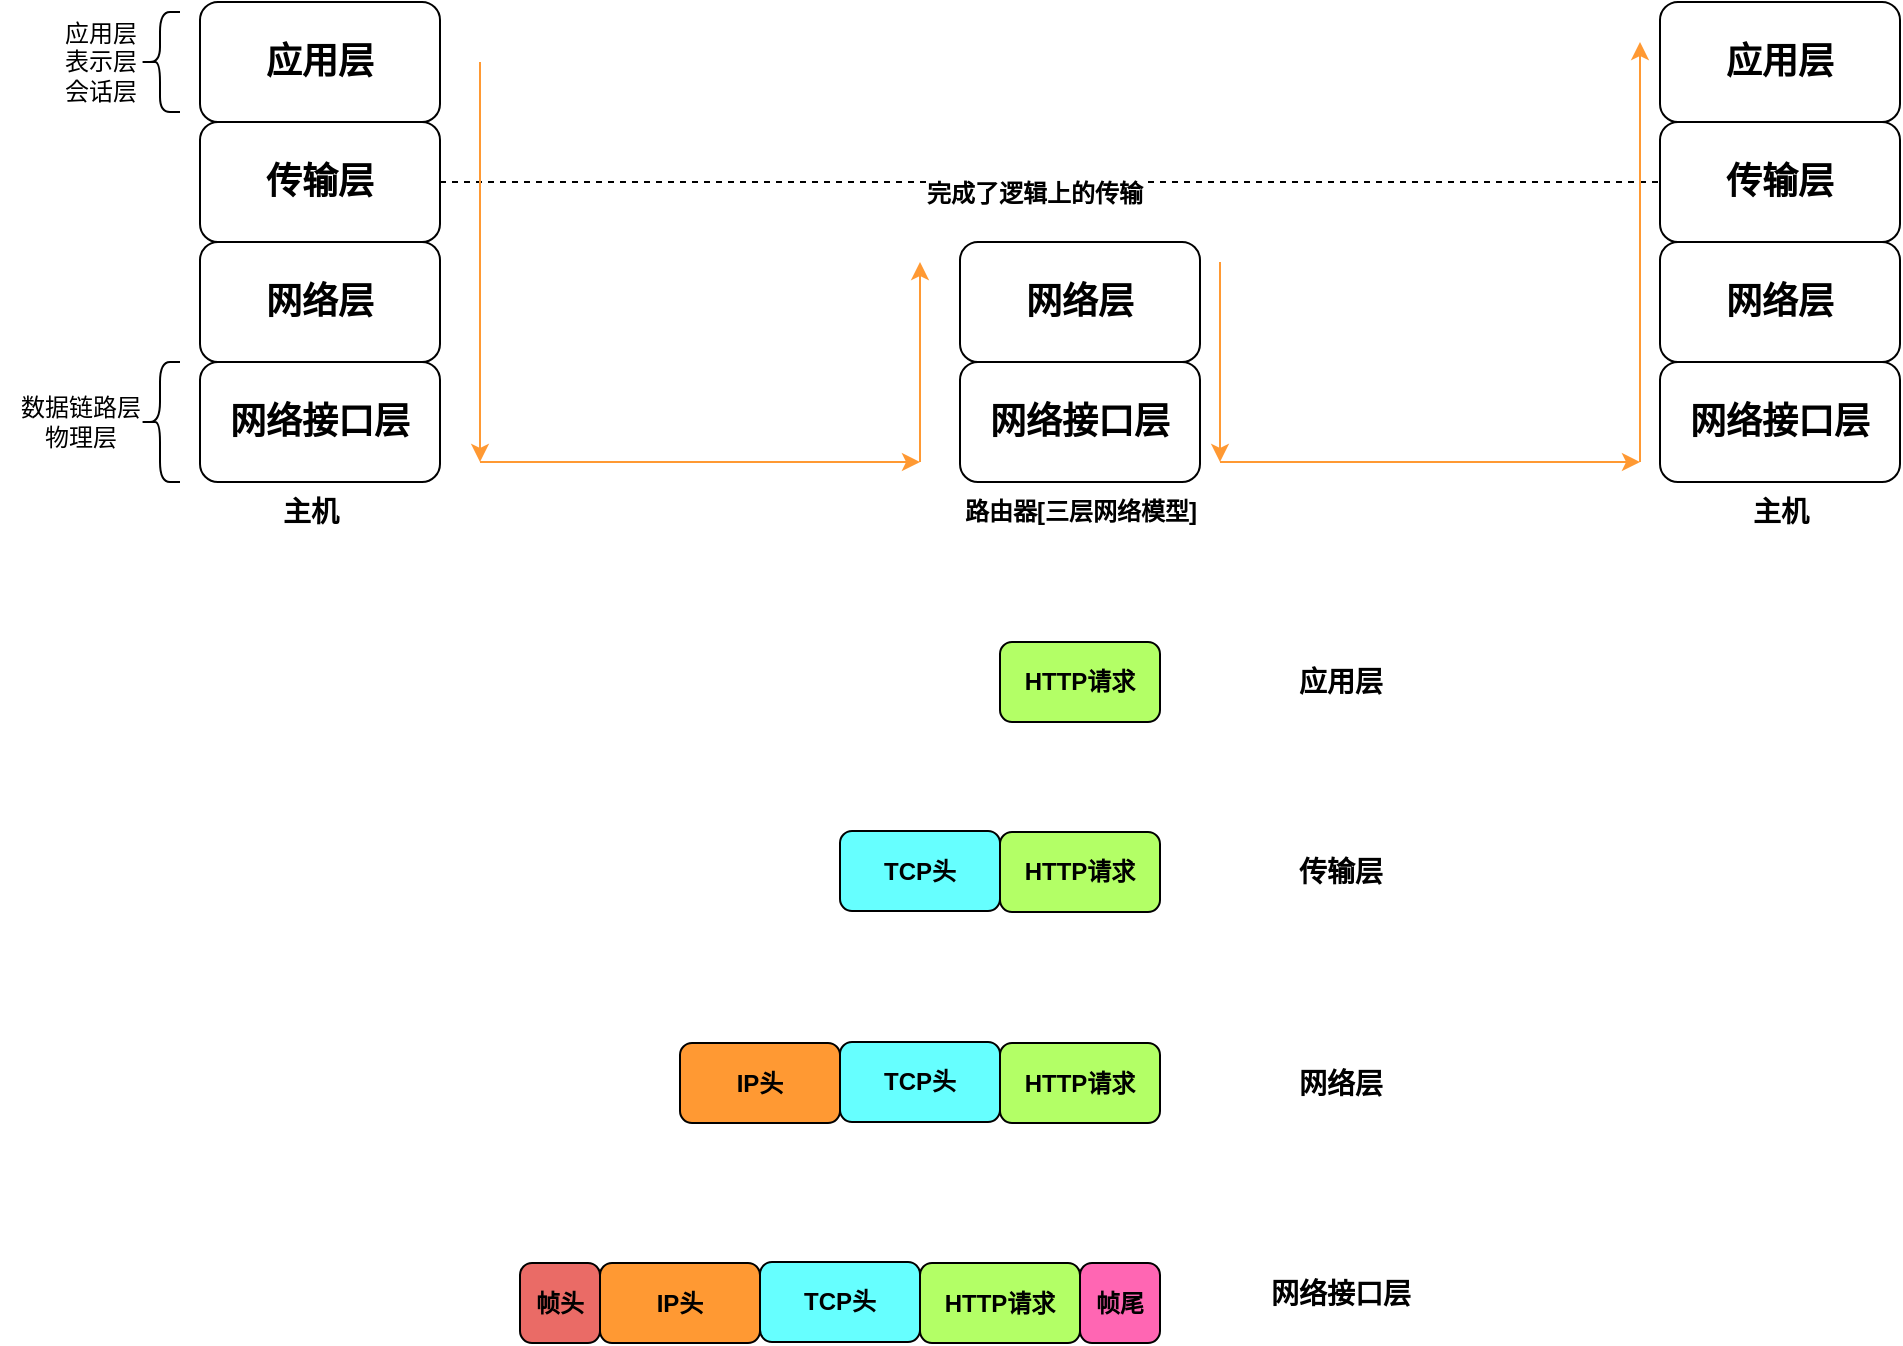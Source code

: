 <mxfile version="24.7.10">
  <diagram name="第 1 页" id="VIN2z_2Q6eXUdQAWVIkF">
    <mxGraphModel dx="1290" dy="541" grid="1" gridSize="10" guides="1" tooltips="1" connect="1" arrows="1" fold="1" page="1" pageScale="1" pageWidth="827" pageHeight="1169" math="0" shadow="0">
      <root>
        <mxCell id="0" />
        <mxCell id="1" parent="0" />
        <mxCell id="0BwrC1VPoH0T5kkHzl9E-11" value="" style="group" vertex="1" connectable="0" parent="1">
          <mxGeometry x="60" y="150" width="70" height="60" as="geometry" />
        </mxCell>
        <mxCell id="0BwrC1VPoH0T5kkHzl9E-9" value="" style="shape=curlyBracket;whiteSpace=wrap;html=1;rounded=1;labelPosition=left;verticalLabelPosition=middle;align=right;verticalAlign=middle;" vertex="1" parent="0BwrC1VPoH0T5kkHzl9E-11">
          <mxGeometry x="50" y="5" width="20" height="50" as="geometry" />
        </mxCell>
        <mxCell id="0BwrC1VPoH0T5kkHzl9E-10" value="应用层&lt;br&gt;表示层&lt;br&gt;会话层" style="text;html=1;align=center;verticalAlign=middle;resizable=0;points=[];autosize=1;strokeColor=none;fillColor=none;" vertex="1" parent="0BwrC1VPoH0T5kkHzl9E-11">
          <mxGeometry width="60" height="60" as="geometry" />
        </mxCell>
        <mxCell id="0BwrC1VPoH0T5kkHzl9E-12" value="" style="group" vertex="1" connectable="0" parent="1">
          <mxGeometry x="40" y="330" width="90" height="60" as="geometry" />
        </mxCell>
        <mxCell id="0BwrC1VPoH0T5kkHzl9E-7" value="" style="shape=curlyBracket;whiteSpace=wrap;html=1;rounded=1;labelPosition=left;verticalLabelPosition=middle;align=right;verticalAlign=middle;" vertex="1" parent="0BwrC1VPoH0T5kkHzl9E-12">
          <mxGeometry x="70" width="20" height="60" as="geometry" />
        </mxCell>
        <mxCell id="0BwrC1VPoH0T5kkHzl9E-8" value="数据链路层&lt;br&gt;物理层" style="text;html=1;align=center;verticalAlign=middle;resizable=0;points=[];autosize=1;strokeColor=none;fillColor=none;" vertex="1" parent="0BwrC1VPoH0T5kkHzl9E-12">
          <mxGeometry y="10" width="80" height="40" as="geometry" />
        </mxCell>
        <mxCell id="0BwrC1VPoH0T5kkHzl9E-33" value="" style="group" vertex="1" connectable="0" parent="1">
          <mxGeometry x="140" y="150" width="120" height="270" as="geometry" />
        </mxCell>
        <mxCell id="0BwrC1VPoH0T5kkHzl9E-13" value="" style="group" vertex="1" connectable="0" parent="0BwrC1VPoH0T5kkHzl9E-33">
          <mxGeometry width="120" height="240" as="geometry" />
        </mxCell>
        <mxCell id="0BwrC1VPoH0T5kkHzl9E-2" value="&lt;font style=&quot;font-size: 18px;&quot;&gt;&lt;b&gt;&lt;font style=&quot;&quot;&gt;应用&lt;/font&gt;层&lt;/b&gt;&lt;/font&gt;" style="rounded=1;whiteSpace=wrap;html=1;" vertex="1" parent="0BwrC1VPoH0T5kkHzl9E-13">
          <mxGeometry width="120" height="60" as="geometry" />
        </mxCell>
        <mxCell id="0BwrC1VPoH0T5kkHzl9E-3" value="&lt;span style=&quot;font-size: 18px;&quot;&gt;&lt;b&gt;传输层&lt;/b&gt;&lt;/span&gt;" style="rounded=1;whiteSpace=wrap;html=1;" vertex="1" parent="0BwrC1VPoH0T5kkHzl9E-13">
          <mxGeometry y="60" width="120" height="60" as="geometry" />
        </mxCell>
        <mxCell id="0BwrC1VPoH0T5kkHzl9E-4" value="&lt;b style=&quot;font-size: 18px;&quot;&gt;网络层&lt;/b&gt;" style="rounded=1;whiteSpace=wrap;html=1;" vertex="1" parent="0BwrC1VPoH0T5kkHzl9E-13">
          <mxGeometry y="120" width="120" height="60" as="geometry" />
        </mxCell>
        <mxCell id="0BwrC1VPoH0T5kkHzl9E-5" value="&lt;span style=&quot;font-size: 18px;&quot;&gt;&lt;b&gt;网络接口层&lt;/b&gt;&lt;/span&gt;" style="rounded=1;whiteSpace=wrap;html=1;" vertex="1" parent="0BwrC1VPoH0T5kkHzl9E-13">
          <mxGeometry y="180" width="120" height="60" as="geometry" />
        </mxCell>
        <mxCell id="0BwrC1VPoH0T5kkHzl9E-32" value="&lt;b&gt;&lt;font style=&quot;font-size: 14px;&quot;&gt;主机&lt;/font&gt;&lt;/b&gt;" style="text;html=1;align=center;verticalAlign=middle;resizable=0;points=[];autosize=1;strokeColor=none;fillColor=none;" vertex="1" parent="0BwrC1VPoH0T5kkHzl9E-33">
          <mxGeometry x="30" y="240" width="50" height="30" as="geometry" />
        </mxCell>
        <mxCell id="0BwrC1VPoH0T5kkHzl9E-35" value="" style="group" vertex="1" connectable="0" parent="1">
          <mxGeometry x="510" y="270" width="140" height="150" as="geometry" />
        </mxCell>
        <mxCell id="0BwrC1VPoH0T5kkHzl9E-31" value="" style="group" vertex="1" connectable="0" parent="0BwrC1VPoH0T5kkHzl9E-35">
          <mxGeometry x="10" width="120" height="120" as="geometry" />
        </mxCell>
        <mxCell id="0BwrC1VPoH0T5kkHzl9E-19" value="&lt;span style=&quot;font-size: 18px;&quot;&gt;&lt;b&gt;网络接口层&lt;/b&gt;&lt;/span&gt;" style="rounded=1;whiteSpace=wrap;html=1;" vertex="1" parent="0BwrC1VPoH0T5kkHzl9E-31">
          <mxGeometry y="60" width="120" height="60" as="geometry" />
        </mxCell>
        <mxCell id="0BwrC1VPoH0T5kkHzl9E-30" value="&lt;b style=&quot;font-size: 18px;&quot;&gt;网络层&lt;/b&gt;" style="rounded=1;whiteSpace=wrap;html=1;" vertex="1" parent="0BwrC1VPoH0T5kkHzl9E-31">
          <mxGeometry width="120" height="60" as="geometry" />
        </mxCell>
        <mxCell id="0BwrC1VPoH0T5kkHzl9E-34" value="&lt;b&gt;路由器[三层网络模型]&lt;/b&gt;" style="text;html=1;align=center;verticalAlign=middle;resizable=0;points=[];autosize=1;strokeColor=none;fillColor=none;" vertex="1" parent="0BwrC1VPoH0T5kkHzl9E-35">
          <mxGeometry y="120" width="140" height="30" as="geometry" />
        </mxCell>
        <mxCell id="0BwrC1VPoH0T5kkHzl9E-37" value="" style="group" vertex="1" connectable="0" parent="1">
          <mxGeometry x="870" y="150" width="120" height="270" as="geometry" />
        </mxCell>
        <mxCell id="0BwrC1VPoH0T5kkHzl9E-14" value="" style="group" vertex="1" connectable="0" parent="0BwrC1VPoH0T5kkHzl9E-37">
          <mxGeometry width="120" height="240" as="geometry" />
        </mxCell>
        <mxCell id="0BwrC1VPoH0T5kkHzl9E-15" value="&lt;font style=&quot;font-size: 18px;&quot;&gt;&lt;b&gt;&lt;font style=&quot;&quot;&gt;应用&lt;/font&gt;层&lt;/b&gt;&lt;/font&gt;" style="rounded=1;whiteSpace=wrap;html=1;" vertex="1" parent="0BwrC1VPoH0T5kkHzl9E-14">
          <mxGeometry width="120" height="60" as="geometry" />
        </mxCell>
        <mxCell id="0BwrC1VPoH0T5kkHzl9E-16" value="&lt;span style=&quot;font-size: 18px;&quot;&gt;&lt;b&gt;传输层&lt;/b&gt;&lt;/span&gt;" style="rounded=1;whiteSpace=wrap;html=1;" vertex="1" parent="0BwrC1VPoH0T5kkHzl9E-14">
          <mxGeometry y="60" width="120" height="60" as="geometry" />
        </mxCell>
        <mxCell id="0BwrC1VPoH0T5kkHzl9E-17" value="&lt;span style=&quot;font-size: 18px;&quot;&gt;&lt;b&gt;网络层&lt;/b&gt;&lt;/span&gt;" style="rounded=1;whiteSpace=wrap;html=1;" vertex="1" parent="0BwrC1VPoH0T5kkHzl9E-14">
          <mxGeometry y="120" width="120" height="60" as="geometry" />
        </mxCell>
        <mxCell id="0BwrC1VPoH0T5kkHzl9E-18" value="&lt;span style=&quot;font-size: 18px;&quot;&gt;&lt;b&gt;网络接口层&lt;/b&gt;&lt;/span&gt;" style="rounded=1;whiteSpace=wrap;html=1;" vertex="1" parent="0BwrC1VPoH0T5kkHzl9E-14">
          <mxGeometry y="180" width="120" height="60" as="geometry" />
        </mxCell>
        <mxCell id="0BwrC1VPoH0T5kkHzl9E-36" value="&lt;font style=&quot;font-size: 14px;&quot;&gt;&lt;b&gt;主机&lt;/b&gt;&lt;/font&gt;" style="text;html=1;align=center;verticalAlign=middle;resizable=0;points=[];autosize=1;strokeColor=none;fillColor=none;" vertex="1" parent="0BwrC1VPoH0T5kkHzl9E-37">
          <mxGeometry x="35" y="240" width="50" height="30" as="geometry" />
        </mxCell>
        <mxCell id="0BwrC1VPoH0T5kkHzl9E-38" value="" style="endArrow=none;dashed=1;html=1;rounded=0;exitX=1;exitY=0.5;exitDx=0;exitDy=0;entryX=0;entryY=0.5;entryDx=0;entryDy=0;" edge="1" parent="1" source="0BwrC1VPoH0T5kkHzl9E-3" target="0BwrC1VPoH0T5kkHzl9E-16">
          <mxGeometry width="50" height="50" relative="1" as="geometry">
            <mxPoint x="460" y="180" as="sourcePoint" />
            <mxPoint x="510" y="130" as="targetPoint" />
          </mxGeometry>
        </mxCell>
        <mxCell id="0BwrC1VPoH0T5kkHzl9E-39" value="Text" style="edgeLabel;html=1;align=center;verticalAlign=middle;resizable=0;points=[];" vertex="1" connectable="0" parent="0BwrC1VPoH0T5kkHzl9E-38">
          <mxGeometry x="-0.022" y="-4" relative="1" as="geometry">
            <mxPoint as="offset" />
          </mxGeometry>
        </mxCell>
        <mxCell id="0BwrC1VPoH0T5kkHzl9E-40" value="&lt;font style=&quot;font-size: 12px;&quot;&gt;&lt;b&gt;完成了逻辑上的传输&lt;/b&gt;&lt;/font&gt;" style="edgeLabel;html=1;align=center;verticalAlign=middle;resizable=0;points=[];" vertex="1" connectable="0" parent="0BwrC1VPoH0T5kkHzl9E-38">
          <mxGeometry x="-0.028" y="-6" relative="1" as="geometry">
            <mxPoint as="offset" />
          </mxGeometry>
        </mxCell>
        <mxCell id="0BwrC1VPoH0T5kkHzl9E-41" value="" style="endArrow=classic;html=1;rounded=0;strokeColor=#FF9933;" edge="1" parent="1">
          <mxGeometry width="50" height="50" relative="1" as="geometry">
            <mxPoint x="280" y="180" as="sourcePoint" />
            <mxPoint x="280" y="380" as="targetPoint" />
          </mxGeometry>
        </mxCell>
        <mxCell id="0BwrC1VPoH0T5kkHzl9E-42" value="" style="endArrow=classic;html=1;rounded=0;strokeColor=#FF9933;" edge="1" parent="1">
          <mxGeometry width="50" height="50" relative="1" as="geometry">
            <mxPoint x="280" y="380" as="sourcePoint" />
            <mxPoint x="500" y="380" as="targetPoint" />
          </mxGeometry>
        </mxCell>
        <mxCell id="0BwrC1VPoH0T5kkHzl9E-43" value="" style="endArrow=classic;html=1;rounded=0;strokeColor=#FF9933;" edge="1" parent="1">
          <mxGeometry width="50" height="50" relative="1" as="geometry">
            <mxPoint x="500" y="380" as="sourcePoint" />
            <mxPoint x="500" y="280" as="targetPoint" />
          </mxGeometry>
        </mxCell>
        <mxCell id="0BwrC1VPoH0T5kkHzl9E-44" value="" style="endArrow=classic;html=1;rounded=0;strokeColor=#FF9933;" edge="1" parent="1">
          <mxGeometry width="50" height="50" relative="1" as="geometry">
            <mxPoint x="650" y="280" as="sourcePoint" />
            <mxPoint x="650" y="380" as="targetPoint" />
          </mxGeometry>
        </mxCell>
        <mxCell id="0BwrC1VPoH0T5kkHzl9E-45" value="" style="endArrow=classic;html=1;rounded=0;strokeColor=#FF9933;" edge="1" parent="1">
          <mxGeometry width="50" height="50" relative="1" as="geometry">
            <mxPoint x="650" y="380" as="sourcePoint" />
            <mxPoint x="860" y="380" as="targetPoint" />
          </mxGeometry>
        </mxCell>
        <mxCell id="0BwrC1VPoH0T5kkHzl9E-46" value="" style="endArrow=classic;html=1;rounded=0;strokeColor=#FF9933;" edge="1" parent="1">
          <mxGeometry width="50" height="50" relative="1" as="geometry">
            <mxPoint x="860" y="380" as="sourcePoint" />
            <mxPoint x="860" y="170" as="targetPoint" />
          </mxGeometry>
        </mxCell>
        <mxCell id="0BwrC1VPoH0T5kkHzl9E-47" value="&lt;b&gt;HTTP请求&lt;/b&gt;" style="rounded=1;whiteSpace=wrap;html=1;fillColor=#B3FF66;" vertex="1" parent="1">
          <mxGeometry x="540" y="470" width="80" height="40" as="geometry" />
        </mxCell>
        <mxCell id="0BwrC1VPoH0T5kkHzl9E-49" value="&lt;b&gt;HTTP请求&lt;/b&gt;" style="rounded=1;whiteSpace=wrap;html=1;fillColor=#B3FF66;" vertex="1" parent="1">
          <mxGeometry x="540" y="565" width="80" height="40" as="geometry" />
        </mxCell>
        <mxCell id="0BwrC1VPoH0T5kkHzl9E-50" value="&lt;b&gt;TCP头&lt;/b&gt;" style="rounded=1;whiteSpace=wrap;html=1;fillColor=#66FFFF;" vertex="1" parent="1">
          <mxGeometry x="460" y="564.5" width="80" height="40" as="geometry" />
        </mxCell>
        <mxCell id="0BwrC1VPoH0T5kkHzl9E-51" value="&lt;b&gt;HTTP请求&lt;/b&gt;" style="rounded=1;whiteSpace=wrap;html=1;fillColor=#B3FF66;" vertex="1" parent="1">
          <mxGeometry x="540" y="670.5" width="80" height="40" as="geometry" />
        </mxCell>
        <mxCell id="0BwrC1VPoH0T5kkHzl9E-52" value="&lt;b&gt;TCP头&lt;/b&gt;" style="rounded=1;whiteSpace=wrap;html=1;fillColor=#66FFFF;" vertex="1" parent="1">
          <mxGeometry x="460" y="670" width="80" height="40" as="geometry" />
        </mxCell>
        <mxCell id="0BwrC1VPoH0T5kkHzl9E-53" value="&lt;b&gt;IP头&lt;/b&gt;" style="rounded=1;whiteSpace=wrap;html=1;fillColor=#FF9933;" vertex="1" parent="1">
          <mxGeometry x="380" y="670.5" width="80" height="40" as="geometry" />
        </mxCell>
        <mxCell id="0BwrC1VPoH0T5kkHzl9E-54" value="&lt;b&gt;HTTP请求&lt;/b&gt;" style="rounded=1;whiteSpace=wrap;html=1;fillColor=#B3FF66;" vertex="1" parent="1">
          <mxGeometry x="500" y="780.5" width="80" height="40" as="geometry" />
        </mxCell>
        <mxCell id="0BwrC1VPoH0T5kkHzl9E-55" value="&lt;b&gt;TCP头&lt;/b&gt;" style="rounded=1;whiteSpace=wrap;html=1;fillColor=#66FFFF;" vertex="1" parent="1">
          <mxGeometry x="420" y="780" width="80" height="40" as="geometry" />
        </mxCell>
        <mxCell id="0BwrC1VPoH0T5kkHzl9E-56" value="&lt;b&gt;IP头&lt;/b&gt;" style="rounded=1;whiteSpace=wrap;html=1;fillColor=#FF9933;" vertex="1" parent="1">
          <mxGeometry x="340" y="780.5" width="80" height="40" as="geometry" />
        </mxCell>
        <mxCell id="0BwrC1VPoH0T5kkHzl9E-57" value="&lt;b&gt;帧头&lt;/b&gt;&lt;span style=&quot;color: rgba(0, 0, 0, 0); font-family: monospace; font-size: 0px; text-align: start; text-wrap: nowrap;&quot;&gt;%3CmxGraphModel%3E%3Croot%3E%3CmxCell%20id%3D%220%22%2F%3E%3CmxCell%20id%3D%221%22%20parent%3D%220%22%2F%3E%3CmxCell%20id%3D%222%22%20value%3D%22%26lt%3Bb%26gt%3BIP%E5%A4%B4%26lt%3B%2Fb%26gt%3B%22%20style%3D%22rounded%3D1%3BwhiteSpace%3Dwrap%3Bhtml%3D1%3B%22%20vertex%3D%221%22%20parent%3D%221%22%3E%3CmxGeometry%20x%3D%22380%22%20y%3D%22780.5%22%20width%3D%2280%22%20height%3D%2240%22%20as%3D%22geometry%22%2F%3E%3C%2FmxCell%3E%3C%2Froot%3E%3C%2FmxGraphModel%3E&lt;/span&gt;" style="rounded=1;whiteSpace=wrap;html=1;fillColor=#EA6B66;" vertex="1" parent="1">
          <mxGeometry x="300" y="780.5" width="40" height="40" as="geometry" />
        </mxCell>
        <mxCell id="0BwrC1VPoH0T5kkHzl9E-58" value="&lt;b&gt;帧尾&lt;/b&gt;" style="rounded=1;whiteSpace=wrap;html=1;fillColor=#FF66B3;" vertex="1" parent="1">
          <mxGeometry x="580" y="780.5" width="40" height="40" as="geometry" />
        </mxCell>
        <mxCell id="0BwrC1VPoH0T5kkHzl9E-59" value="&lt;b&gt;&lt;font style=&quot;font-size: 14px;&quot;&gt;应用层&lt;/font&gt;&lt;/b&gt;" style="text;html=1;align=center;verticalAlign=middle;resizable=0;points=[];autosize=1;strokeColor=none;fillColor=none;" vertex="1" parent="1">
          <mxGeometry x="675" y="475" width="70" height="30" as="geometry" />
        </mxCell>
        <mxCell id="0BwrC1VPoH0T5kkHzl9E-60" value="&lt;b&gt;&lt;font style=&quot;font-size: 14px;&quot;&gt;传输层&lt;/font&gt;&lt;/b&gt;" style="text;html=1;align=center;verticalAlign=middle;resizable=0;points=[];autosize=1;strokeColor=none;fillColor=none;" vertex="1" parent="1">
          <mxGeometry x="675" y="570" width="70" height="30" as="geometry" />
        </mxCell>
        <mxCell id="0BwrC1VPoH0T5kkHzl9E-61" value="&lt;b&gt;&lt;font style=&quot;font-size: 14px;&quot;&gt;网络层&lt;/font&gt;&lt;/b&gt;" style="text;html=1;align=center;verticalAlign=middle;resizable=0;points=[];autosize=1;strokeColor=none;fillColor=none;" vertex="1" parent="1">
          <mxGeometry x="675" y="675.5" width="70" height="30" as="geometry" />
        </mxCell>
        <mxCell id="0BwrC1VPoH0T5kkHzl9E-62" value="&lt;b&gt;&lt;font style=&quot;font-size: 14px;&quot;&gt;网络接口层&lt;/font&gt;&lt;/b&gt;" style="text;html=1;align=center;verticalAlign=middle;resizable=0;points=[];autosize=1;strokeColor=none;fillColor=none;" vertex="1" parent="1">
          <mxGeometry x="665" y="780.5" width="90" height="30" as="geometry" />
        </mxCell>
      </root>
    </mxGraphModel>
  </diagram>
</mxfile>
